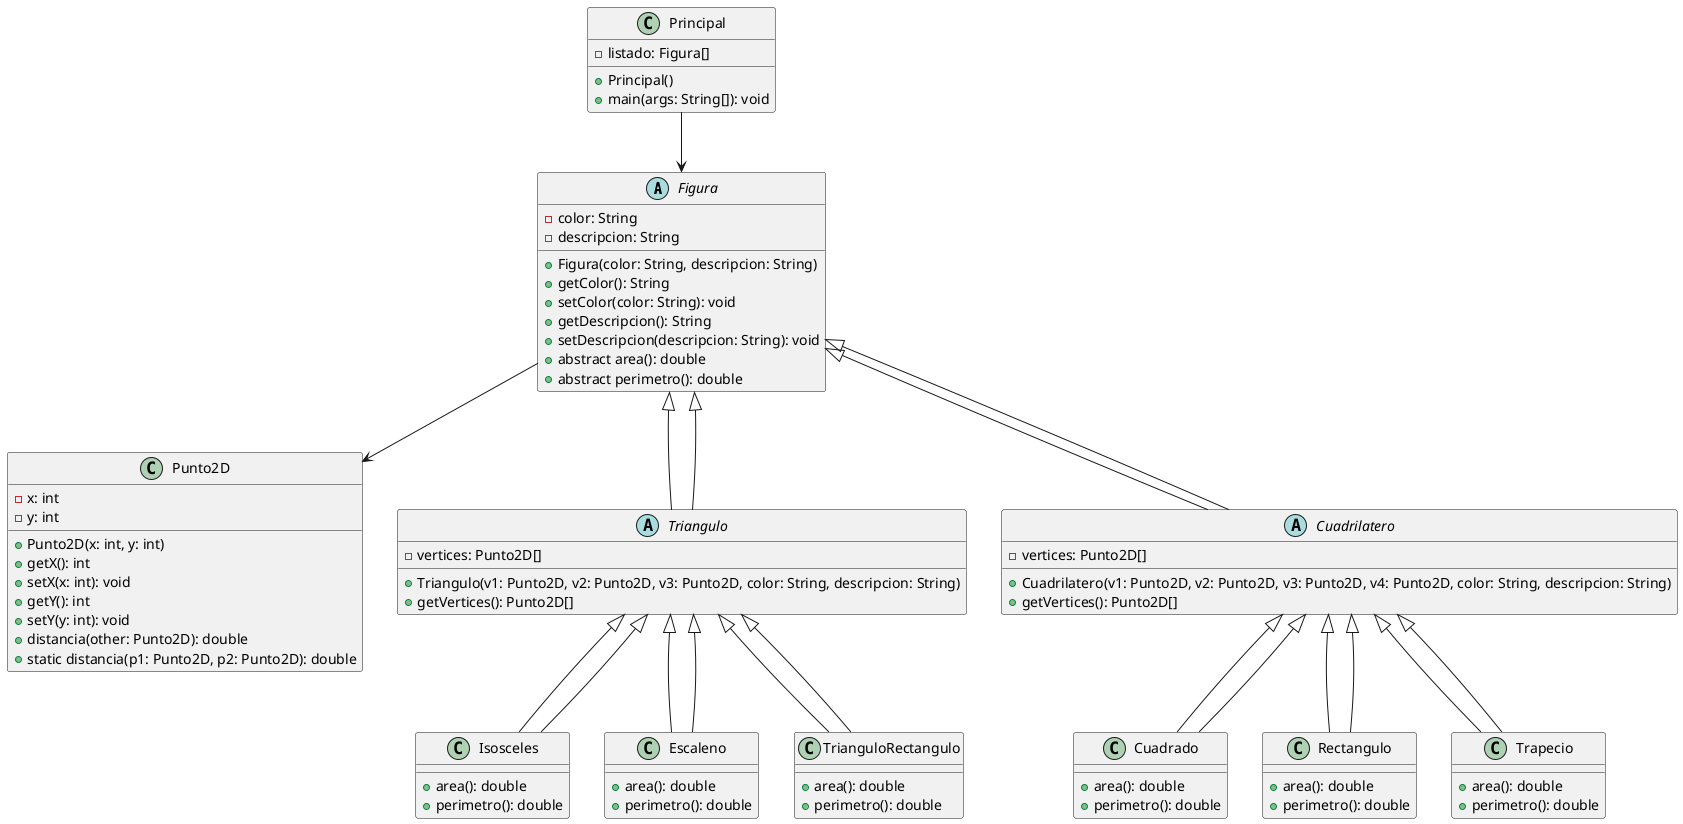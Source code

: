 @startuml

abstract class Figura {
    - color: String
    - descripcion: String
    + Figura(color: String, descripcion: String)
    + getColor(): String
    + setColor(color: String): void
    + getDescripcion(): String
    + setDescripcion(descripcion: String): void
    + abstract area(): double
    + abstract perimetro(): double
}

class Punto2D {
    - x: int
    - y: int
    + Punto2D(x: int, y: int)
    + getX(): int
    + setX(x: int): void
    + getY(): int
    + setY(y: int): void
    + distancia(other: Punto2D): double
    + static distancia(p1: Punto2D, p2: Punto2D): double
}

abstract class Triangulo extends Figura {
    - vertices: Punto2D[]
    + Triangulo(v1: Punto2D, v2: Punto2D, v3: Punto2D, color: String, descripcion: String)
    + getVertices(): Punto2D[]
}

class Isosceles extends Triangulo {
    + area(): double
    + perimetro(): double
}

class Escaleno extends Triangulo {
    + area(): double
    + perimetro(): double
}

class TrianguloRectangulo extends Triangulo {
    + area(): double
    + perimetro(): double
}

abstract class Cuadrilatero extends Figura {
    - vertices: Punto2D[]
    + Cuadrilatero(v1: Punto2D, v2: Punto2D, v3: Punto2D, v4: Punto2D, color: String, descripcion: String)
    + getVertices(): Punto2D[]
}

class Cuadrado extends Cuadrilatero {
    + area(): double
    + perimetro(): double
}

class Rectangulo extends Cuadrilatero {
    + area(): double
    + perimetro(): double
}

class Trapecio extends Cuadrilatero {
    + area(): double
    + perimetro(): double
}

class Principal {
    - listado: Figura[]
    + Principal()
    + main(args: String[]): void
}

Triangulo --|> Figura
Cuadrilatero --|> Figura
Triangulo <|-- Isosceles
Triangulo <|-- Escaleno
Triangulo <|-- TrianguloRectangulo
Cuadrilatero <|-- Cuadrado
Cuadrilatero <|-- Rectangulo
Cuadrilatero <|-- Trapecio
Principal --> Figura
Figura --> Punto2D

@enduml
